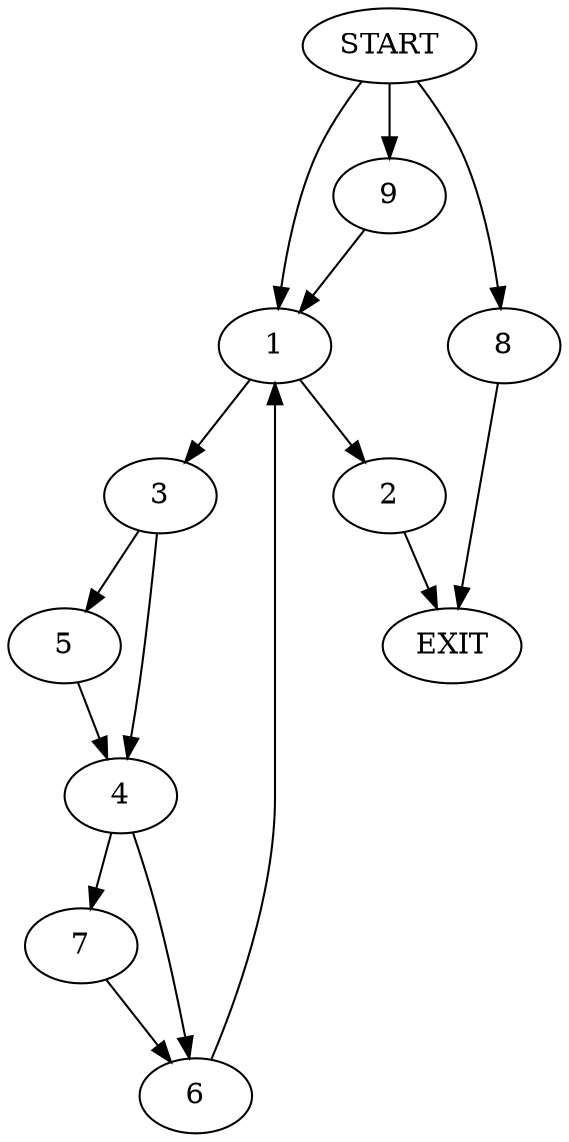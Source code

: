 digraph {
0 [label="START"]
10 [label="EXIT"]
0 -> 1
1 -> 2
1 -> 3
3 -> 4
3 -> 5
2 -> 10
4 -> 6
4 -> 7
5 -> 4
7 -> 6
6 -> 1
0 -> 8
8 -> 10
0 -> 9
9 -> 1
}
